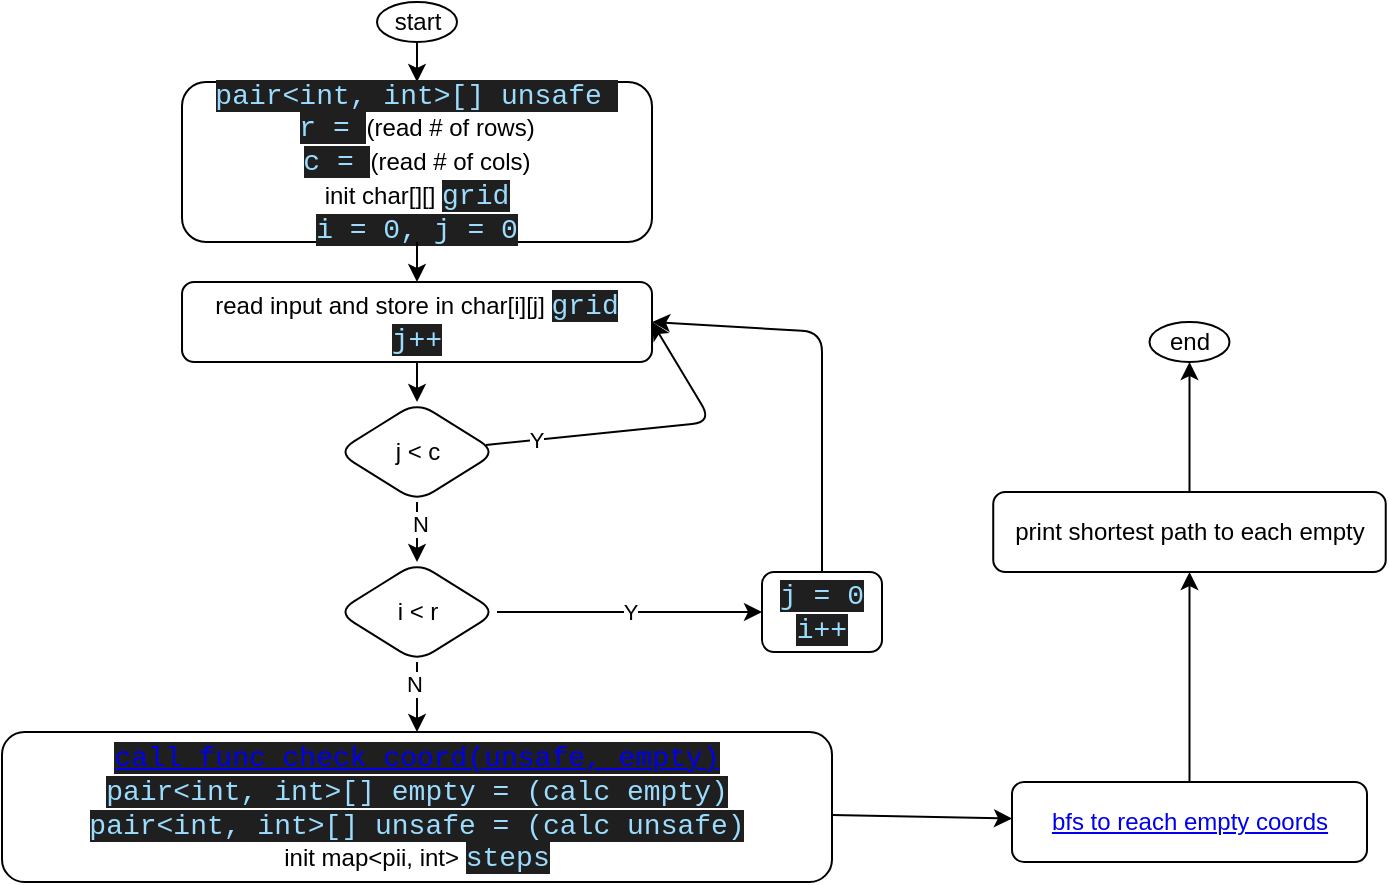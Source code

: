 <mxfile>
    <diagram id="UPTW6S9dqHJcLNoozvrJ" name="main">
        <mxGraphModel dx="729" dy="568" grid="1" gridSize="10" guides="1" tooltips="1" connect="1" arrows="1" fold="1" page="1" pageScale="1" pageWidth="850" pageHeight="1100" math="0" shadow="0">
            <root>
                <mxCell id="0"/>
                <mxCell id="1" parent="0"/>
                <mxCell id="bFVvXtpgS0MSezCc4s9v-5" value="" style="edgeStyle=none;html=1;" parent="1" source="2" target="bFVvXtpgS0MSezCc4s9v-4" edge="1">
                    <mxGeometry relative="1" as="geometry"/>
                </mxCell>
                <mxCell id="2" value="start" style="ellipse;whiteSpace=wrap;html=1;" parent="1" vertex="1">
                    <mxGeometry x="232.5" y="20" width="40" height="20" as="geometry"/>
                </mxCell>
                <mxCell id="c0LL561WGBZYWOj5mWlu-5" value="" style="edgeStyle=none;html=1;" parent="1" source="3" target="c0LL561WGBZYWOj5mWlu-4" edge="1">
                    <mxGeometry relative="1" as="geometry"/>
                </mxCell>
                <mxCell id="3" value="read input and store in char[i][j]&amp;nbsp;&lt;font face=&quot;Consolas, Courier New, monospace&quot; color=&quot;#9cdcfe&quot;&gt;&lt;span style=&quot;font-size: 14px; background-color: rgb(31, 31, 31);&quot;&gt;grid&lt;br&gt;&lt;/span&gt;&lt;/font&gt;&lt;font face=&quot;Consolas, Courier New, monospace&quot; color=&quot;#9cdcfe&quot;&gt;&lt;span style=&quot;font-size: 14px; background-color: rgb(31, 31, 31);&quot;&gt;j++&lt;br&gt;&lt;/span&gt;&lt;/font&gt;" style="rounded=1;whiteSpace=wrap;html=1;" parent="1" vertex="1">
                    <mxGeometry x="135.01" y="160" width="235" height="40" as="geometry"/>
                </mxCell>
                <mxCell id="c0LL561WGBZYWOj5mWlu-6" value="" style="edgeStyle=none;html=1;entryX=1;entryY=0.5;entryDx=0;entryDy=0;" parent="1" source="c0LL561WGBZYWOj5mWlu-4" target="3" edge="1">
                    <mxGeometry x="-0.003" relative="1" as="geometry">
                        <mxPoint x="330" y="245" as="targetPoint"/>
                        <Array as="points">
                            <mxPoint x="400" y="230"/>
                        </Array>
                        <mxPoint as="offset"/>
                    </mxGeometry>
                </mxCell>
                <mxCell id="bFVvXtpgS0MSezCc4s9v-18" value="Y" style="edgeLabel;html=1;align=center;verticalAlign=middle;resizable=0;points=[];" parent="c0LL561WGBZYWOj5mWlu-6" vertex="1" connectable="0">
                    <mxGeometry x="-0.713" relative="1" as="geometry">
                        <mxPoint as="offset"/>
                    </mxGeometry>
                </mxCell>
                <mxCell id="EZAyhClGzNnqPIjBJOYZ-5" style="edgeStyle=none;html=1;exitX=0.5;exitY=1;exitDx=0;exitDy=0;entryX=0.5;entryY=0;entryDx=0;entryDy=0;" parent="1" source="c0LL561WGBZYWOj5mWlu-4" target="bFVvXtpgS0MSezCc4s9v-10" edge="1">
                    <mxGeometry relative="1" as="geometry">
                        <mxPoint x="-210" y="403" as="targetPoint"/>
                    </mxGeometry>
                </mxCell>
                <mxCell id="EZAyhClGzNnqPIjBJOYZ-6" value="N" style="edgeLabel;html=1;align=center;verticalAlign=middle;resizable=0;points=[];" parent="EZAyhClGzNnqPIjBJOYZ-5" vertex="1" connectable="0">
                    <mxGeometry x="-0.31" y="1" relative="1" as="geometry">
                        <mxPoint as="offset"/>
                    </mxGeometry>
                </mxCell>
                <mxCell id="c0LL561WGBZYWOj5mWlu-4" value="j &amp;lt; c" style="rhombus;whiteSpace=wrap;html=1;rounded=1;" parent="1" vertex="1">
                    <mxGeometry x="212.51" y="220" width="80" height="50" as="geometry"/>
                </mxCell>
                <mxCell id="JW_lKBwu5eOluAX50DHN-5" value="" style="edgeStyle=none;html=1;" parent="1" source="c0LL561WGBZYWOj5mWlu-7" target="JW_lKBwu5eOluAX50DHN-4" edge="1">
                    <mxGeometry relative="1" as="geometry"/>
                </mxCell>
                <mxCell id="c0LL561WGBZYWOj5mWlu-7" value="&lt;a href=&quot;data:page/id,exw0cJiojUcFZKTGELBG&quot;&gt;bfs to reach empty coords&lt;/a&gt;" style="whiteSpace=wrap;html=1;rounded=1;" parent="1" vertex="1">
                    <mxGeometry x="550" y="410" width="177.5" height="40" as="geometry"/>
                </mxCell>
                <mxCell id="JW_lKBwu5eOluAX50DHN-7" value="" style="edgeStyle=none;html=1;" parent="1" source="JW_lKBwu5eOluAX50DHN-4" target="JW_lKBwu5eOluAX50DHN-6" edge="1">
                    <mxGeometry relative="1" as="geometry"/>
                </mxCell>
                <mxCell id="JW_lKBwu5eOluAX50DHN-4" value="print shortest path to each empty" style="whiteSpace=wrap;html=1;rounded=1;" parent="1" vertex="1">
                    <mxGeometry x="540.62" y="265" width="196.25" height="40" as="geometry"/>
                </mxCell>
                <mxCell id="JW_lKBwu5eOluAX50DHN-6" value="end" style="ellipse;whiteSpace=wrap;html=1;" parent="1" vertex="1">
                    <mxGeometry x="618.75" y="180" width="40" height="20" as="geometry"/>
                </mxCell>
                <mxCell id="EZAyhClGzNnqPIjBJOYZ-7" value="" style="edgeStyle=none;html=1;" parent="1" source="EZAyhClGzNnqPIjBJOYZ-4" target="c0LL561WGBZYWOj5mWlu-7" edge="1">
                    <mxGeometry relative="1" as="geometry"/>
                </mxCell>
                <mxCell id="EZAyhClGzNnqPIjBJOYZ-4" value="&lt;font color=&quot;#9cdcfe&quot; face=&quot;Consolas, Courier New, monospace&quot;&gt;&lt;span style=&quot;font-size: 14px; background-color: rgb(31, 31, 31);&quot;&gt;&lt;a href=&quot;data:page/id,GhlacwPBTZWq6XCJ96uC&quot;&gt;call func check_coord(unsafe, empty)&lt;/a&gt;&lt;br&gt;&lt;/span&gt;&lt;/font&gt;&lt;span style=&quot;color: rgb(156, 220, 254); font-family: Consolas, &amp;quot;Courier New&amp;quot;, monospace; font-size: 14px; background-color: rgb(31, 31, 31);&quot;&gt;pair&amp;lt;int, int&amp;gt;[] empty = (calc empty)&lt;br&gt;&lt;/span&gt;&lt;span style=&quot;color: rgb(156, 220, 254); font-family: Consolas, &amp;quot;Courier New&amp;quot;, monospace; font-size: 14px; background-color: rgb(31, 31, 31);&quot;&gt;pair&amp;lt;int, int&amp;gt;[] unsafe = (calc unsafe)&lt;br&gt;&lt;/span&gt;init map&amp;lt;pii, int&amp;gt;&amp;nbsp;&lt;font color=&quot;#9cdcfe&quot; face=&quot;Consolas, Courier New, monospace&quot;&gt;&lt;span style=&quot;font-size: 14px; background-color: rgb(31, 31, 31);&quot;&gt;steps&lt;br&gt;&lt;/span&gt;&lt;/font&gt;" style="rounded=1;whiteSpace=wrap;html=1;" parent="1" vertex="1">
                    <mxGeometry x="45" y="385" width="415" height="75" as="geometry"/>
                </mxCell>
                <mxCell id="bFVvXtpgS0MSezCc4s9v-7" value="" style="edgeStyle=none;html=1;" parent="1" source="bFVvXtpgS0MSezCc4s9v-4" edge="1">
                    <mxGeometry relative="1" as="geometry">
                        <mxPoint x="252.5" y="130" as="targetPoint"/>
                    </mxGeometry>
                </mxCell>
                <mxCell id="bFVvXtpgS0MSezCc4s9v-4" value="&lt;span style=&quot;color: rgb(156, 220, 254); font-family: Consolas, &amp;quot;Courier New&amp;quot;, monospace; font-size: 14px; background-color: rgb(31, 31, 31);&quot;&gt;pair&amp;lt;int, int&amp;gt;[] unsafe&amp;nbsp;&lt;/span&gt;&lt;font face=&quot;Consolas, Courier New, monospace&quot; color=&quot;#9cdcfe&quot;&gt;&lt;span style=&quot;font-size: 14px; background-color: rgb(31, 31, 31);&quot;&gt;&lt;br&gt;r = &lt;/span&gt;&lt;/font&gt;(read&amp;nbsp;# of rows)&lt;br&gt;&lt;font face=&quot;Consolas, Courier New, monospace&quot; color=&quot;#9cdcfe&quot;&gt;&lt;span style=&quot;font-size: 14px; background-color: rgb(31, 31, 31);&quot;&gt;c =&amp;nbsp;&lt;/span&gt;&lt;/font&gt;(read&amp;nbsp;# of cols)&lt;br&gt;init char[][]&amp;nbsp;&lt;font face=&quot;Consolas, Courier New, monospace&quot; color=&quot;#9cdcfe&quot;&gt;&lt;span style=&quot;font-size: 14px; background-color: rgb(31, 31, 31);&quot;&gt;grid&lt;br&gt;i = 0, j = 0&lt;br&gt;&lt;/span&gt;&lt;/font&gt;" style="rounded=1;whiteSpace=wrap;html=1;" parent="1" vertex="1">
                    <mxGeometry x="135" y="60" width="235" height="80" as="geometry"/>
                </mxCell>
                <mxCell id="bFVvXtpgS0MSezCc4s9v-9" style="edgeStyle=none;html=1;entryX=0.5;entryY=0;entryDx=0;entryDy=0;exitX=0.5;exitY=1;exitDx=0;exitDy=0;" parent="1" source="bFVvXtpgS0MSezCc4s9v-4" target="3" edge="1">
                    <mxGeometry relative="1" as="geometry">
                        <mxPoint x="260" y="140" as="sourcePoint"/>
                    </mxGeometry>
                </mxCell>
                <mxCell id="bFVvXtpgS0MSezCc4s9v-11" value="" style="edgeStyle=none;html=1;" parent="1" source="bFVvXtpgS0MSezCc4s9v-10" target="EZAyhClGzNnqPIjBJOYZ-4" edge="1">
                    <mxGeometry relative="1" as="geometry"/>
                </mxCell>
                <mxCell id="bFVvXtpgS0MSezCc4s9v-12" value="N" style="edgeLabel;html=1;align=center;verticalAlign=middle;resizable=0;points=[];" parent="bFVvXtpgS0MSezCc4s9v-11" vertex="1" connectable="0">
                    <mxGeometry x="-0.373" y="-2" relative="1" as="geometry">
                        <mxPoint as="offset"/>
                    </mxGeometry>
                </mxCell>
                <mxCell id="bFVvXtpgS0MSezCc4s9v-15" value="Y" style="edgeStyle=none;html=1;exitX=1;exitY=0.5;exitDx=0;exitDy=0;entryX=0;entryY=0.5;entryDx=0;entryDy=0;" parent="1" source="bFVvXtpgS0MSezCc4s9v-10" target="bFVvXtpgS0MSezCc4s9v-14" edge="1">
                    <mxGeometry relative="1" as="geometry"/>
                </mxCell>
                <mxCell id="bFVvXtpgS0MSezCc4s9v-10" value="i &amp;lt; r" style="rhombus;whiteSpace=wrap;html=1;rounded=1;" parent="1" vertex="1">
                    <mxGeometry x="212.5" y="300" width="80" height="50" as="geometry"/>
                </mxCell>
                <mxCell id="bFVvXtpgS0MSezCc4s9v-16" style="edgeStyle=none;html=1;exitX=0.5;exitY=0;exitDx=0;exitDy=0;entryX=1;entryY=0.5;entryDx=0;entryDy=0;" parent="1" source="bFVvXtpgS0MSezCc4s9v-14" target="3" edge="1">
                    <mxGeometry relative="1" as="geometry">
                        <Array as="points">
                            <mxPoint x="455" y="185"/>
                        </Array>
                    </mxGeometry>
                </mxCell>
                <mxCell id="bFVvXtpgS0MSezCc4s9v-14" value="&lt;font face=&quot;Consolas, Courier New, monospace&quot; color=&quot;#9cdcfe&quot;&gt;&lt;span style=&quot;font-size: 14px; background-color: rgb(31, 31, 31);&quot;&gt;j = 0&lt;br&gt;i++&lt;br&gt;&lt;/span&gt;&lt;/font&gt;" style="rounded=1;whiteSpace=wrap;html=1;" parent="1" vertex="1">
                    <mxGeometry x="425" y="305" width="60" height="40" as="geometry"/>
                </mxCell>
            </root>
        </mxGraphModel>
    </diagram>
    <diagram id="GhlacwPBTZWq6XCJ96uC" name="check coord">
        <mxGraphModel dx="969" dy="568" grid="1" gridSize="10" guides="1" tooltips="1" connect="1" arrows="1" fold="1" page="1" pageScale="1" pageWidth="850" pageHeight="1100" math="0" shadow="0">
            <root>
                <mxCell id="0"/>
                <mxCell id="1" parent="0"/>
                <mxCell id="FOW-EBMWewuLn3I29Yfm-2" value="N" style="edgeStyle=none;html=1;" parent="1" source="8Vcagk4aHcEJYm22lxQZ-2" target="FOW-EBMWewuLn3I29Yfm-1" edge="1">
                    <mxGeometry relative="1" as="geometry"/>
                </mxCell>
                <mxCell id="hkERN0Vq4kCe3dHId_bR-1" value="Y" style="edgeStyle=none;html=1;exitX=0.5;exitY=1;exitDx=0;exitDy=0;entryX=0.5;entryY=0;entryDx=0;entryDy=0;" parent="1" source="8Vcagk4aHcEJYm22lxQZ-2" target="SlpndpZCIre6hzSaFk6_-1" edge="1">
                    <mxGeometry relative="1" as="geometry"/>
                </mxCell>
                <mxCell id="8Vcagk4aHcEJYm22lxQZ-2" value="cur == ." style="rhombus;whiteSpace=wrap;html=1;" parent="1" vertex="1">
                    <mxGeometry x="320" y="165" width="90" height="50" as="geometry"/>
                </mxCell>
                <mxCell id="FOW-EBMWewuLn3I29Yfm-4" value="N" style="edgeStyle=none;html=1;" parent="1" source="FOW-EBMWewuLn3I29Yfm-1" target="FOW-EBMWewuLn3I29Yfm-3" edge="1">
                    <mxGeometry relative="1" as="geometry"/>
                </mxCell>
                <mxCell id="Uf5_s7yuBNhtxGD5x9IY-12" value="Y" style="edgeStyle=none;html=1;exitX=0.5;exitY=1;exitDx=0;exitDy=0;entryX=0.5;entryY=0;entryDx=0;entryDy=0;" parent="1" source="FOW-EBMWewuLn3I29Yfm-1" target="bzgRXWoDanG2AZp90ZtX-1" edge="1">
                    <mxGeometry relative="1" as="geometry">
                        <mxPoint x="475" y="555" as="targetPoint"/>
                    </mxGeometry>
                </mxCell>
                <mxCell id="FOW-EBMWewuLn3I29Yfm-1" value="cur == W" style="rhombus;whiteSpace=wrap;html=1;" parent="1" vertex="1">
                    <mxGeometry x="460" y="165" width="110" height="50" as="geometry"/>
                </mxCell>
                <mxCell id="Uf5_s7yuBNhtxGD5x9IY-13" style="edgeStyle=none;html=1;exitX=0.5;exitY=0;exitDx=0;exitDy=0;entryX=0;entryY=0.5;entryDx=0;entryDy=0;" parent="1" source="FOW-EBMWewuLn3I29Yfm-3" target="exBWjelymWXLfL3_rE9I-6" edge="1">
                    <mxGeometry relative="1" as="geometry">
                        <Array as="points">
                            <mxPoint x="675" y="195"/>
                            <mxPoint x="675" y="30"/>
                            <mxPoint x="130" y="30"/>
                            <mxPoint x="130" y="575"/>
                        </Array>
                    </mxGeometry>
                </mxCell>
                <mxCell id="Uf5_s7yuBNhtxGD5x9IY-14" value="Y" style="edgeLabel;html=1;align=center;verticalAlign=middle;resizable=0;points=[];" parent="Uf5_s7yuBNhtxGD5x9IY-13" vertex="1" connectable="0">
                    <mxGeometry x="-0.643" relative="1" as="geometry">
                        <mxPoint as="offset"/>
                    </mxGeometry>
                </mxCell>
                <mxCell id="PkFUEvDOMp-l3oNmthMz-3" value="N" style="edgeStyle=none;html=1;" parent="1" source="FOW-EBMWewuLn3I29Yfm-3" target="FOW-EBMWewuLn3I29Yfm-5" edge="1">
                    <mxGeometry relative="1" as="geometry"/>
                </mxCell>
                <mxCell id="FOW-EBMWewuLn3I29Yfm-3" value="cur == C" style="rhombus;whiteSpace=wrap;html=1;" parent="1" vertex="1">
                    <mxGeometry x="620" y="165" width="110" height="50" as="geometry"/>
                </mxCell>
                <mxCell id="Cxug61EuzjkWPXLp35lS-4" value="Y" style="edgeStyle=none;html=1;entryX=1;entryY=0.5;entryDx=0;entryDy=0;exitX=0.5;exitY=1;exitDx=0;exitDy=0;" parent="1" target="bzgRXWoDanG2AZp90ZtX-1" edge="1">
                    <mxGeometry relative="1" as="geometry">
                        <mxPoint x="675" y="245" as="sourcePoint"/>
                        <mxPoint x="530" y="525" as="targetPoint"/>
                        <Array as="points">
                            <mxPoint x="675" y="525"/>
                        </Array>
                    </mxGeometry>
                </mxCell>
                <mxCell id="FOW-EBMWewuLn3I29Yfm-5" value="cur == L/R/U/D" style="rhombus;whiteSpace=wrap;html=1;" parent="1" vertex="1">
                    <mxGeometry x="600" y="245" width="150" height="50" as="geometry"/>
                </mxCell>
                <mxCell id="Cxug61EuzjkWPXLp35lS-9" value="N" style="edgeStyle=none;html=1;" parent="1" source="Cxug61EuzjkWPXLp35lS-6" target="Cxug61EuzjkWPXLp35lS-8" edge="1">
                    <mxGeometry relative="1" as="geometry"/>
                </mxCell>
                <mxCell id="Uf5_s7yuBNhtxGD5x9IY-6" style="edgeStyle=none;html=1;exitX=0;exitY=0.5;exitDx=0;exitDy=0;entryX=0;entryY=0.5;entryDx=0;entryDy=0;" parent="1" source="Cxug61EuzjkWPXLp35lS-6" target="exBWjelymWXLfL3_rE9I-6" edge="1">
                    <mxGeometry relative="1" as="geometry">
                        <Array as="points">
                            <mxPoint x="130" y="310"/>
                            <mxPoint x="130" y="525"/>
                        </Array>
                    </mxGeometry>
                </mxCell>
                <mxCell id="Uf5_s7yuBNhtxGD5x9IY-8" value="Y" style="edgeLabel;html=1;align=center;verticalAlign=middle;resizable=0;points=[];" parent="Uf5_s7yuBNhtxGD5x9IY-6" vertex="1" connectable="0">
                    <mxGeometry x="-0.722" y="1" relative="1" as="geometry">
                        <mxPoint as="offset"/>
                    </mxGeometry>
                </mxCell>
                <mxCell id="Cxug61EuzjkWPXLp35lS-6" value="adj coord == C" style="rhombus;whiteSpace=wrap;html=1;" parent="1" vertex="1">
                    <mxGeometry x="310" y="285" width="110" height="50" as="geometry"/>
                </mxCell>
                <mxCell id="exBWjelymWXLfL3_rE9I-3" value="" style="edgeStyle=none;html=1;" parent="1" source="Cxug61EuzjkWPXLp35lS-8" target="exBWjelymWXLfL3_rE9I-2" edge="1">
                    <mxGeometry relative="1" as="geometry"/>
                </mxCell>
                <mxCell id="exBWjelymWXLfL3_rE9I-4" value="Y" style="edgeLabel;html=1;align=center;verticalAlign=middle;resizable=0;points=[];" parent="exBWjelymWXLfL3_rE9I-3" vertex="1" connectable="0">
                    <mxGeometry x="-0.425" relative="1" as="geometry">
                        <mxPoint as="offset"/>
                    </mxGeometry>
                </mxCell>
                <mxCell id="Uf5_s7yuBNhtxGD5x9IY-10" style="edgeStyle=none;html=1;exitX=0.5;exitY=1;exitDx=0;exitDy=0;entryX=0;entryY=0.5;entryDx=0;entryDy=0;" parent="1" source="Cxug61EuzjkWPXLp35lS-8" target="bzgRXWoDanG2AZp90ZtX-1" edge="1">
                    <mxGeometry relative="1" as="geometry">
                        <mxPoint x="420" y="525" as="targetPoint"/>
                    </mxGeometry>
                </mxCell>
                <mxCell id="Uf5_s7yuBNhtxGD5x9IY-11" value="N" style="edgeLabel;html=1;align=center;verticalAlign=middle;resizable=0;points=[];" parent="Uf5_s7yuBNhtxGD5x9IY-10" vertex="1" connectable="0">
                    <mxGeometry x="-0.421" relative="1" as="geometry">
                        <mxPoint as="offset"/>
                    </mxGeometry>
                </mxCell>
                <mxCell id="Cxug61EuzjkWPXLp35lS-8" value="adj coord == L/R/U/D" style="rhombus;whiteSpace=wrap;html=1;" parent="1" vertex="1">
                    <mxGeometry x="360" y="345" width="120" height="50" as="geometry"/>
                </mxCell>
                <mxCell id="Uf5_s7yuBNhtxGD5x9IY-5" value="Y" style="edgeStyle=none;html=1;" parent="1" source="exBWjelymWXLfL3_rE9I-2" target="exBWjelymWXLfL3_rE9I-6" edge="1">
                    <mxGeometry relative="1" as="geometry"/>
                </mxCell>
                <mxCell id="Uf5_s7yuBNhtxGD5x9IY-15" style="edgeStyle=none;html=1;exitX=0.5;exitY=1;exitDx=0;exitDy=0;entryX=0;entryY=0.5;entryDx=0;entryDy=0;" parent="1" source="exBWjelymWXLfL3_rE9I-2" target="bzgRXWoDanG2AZp90ZtX-1" edge="1">
                    <mxGeometry relative="1" as="geometry">
                        <mxPoint x="420" y="525" as="targetPoint"/>
                    </mxGeometry>
                </mxCell>
                <mxCell id="Uf5_s7yuBNhtxGD5x9IY-16" value="N" style="edgeLabel;html=1;align=center;verticalAlign=middle;resizable=0;points=[];" parent="Uf5_s7yuBNhtxGD5x9IY-15" vertex="1" connectable="0">
                    <mxGeometry x="-0.196" y="-4" relative="1" as="geometry">
                        <mxPoint as="offset"/>
                    </mxGeometry>
                </mxCell>
                <mxCell id="exBWjelymWXLfL3_rE9I-2" value="adj of adj == C" style="rhombus;whiteSpace=wrap;html=1;" parent="1" vertex="1">
                    <mxGeometry x="190" y="345" width="120" height="50" as="geometry"/>
                </mxCell>
                <mxCell id="Uf5_s7yuBNhtxGD5x9IY-9" style="edgeStyle=none;html=1;exitX=1;exitY=0.5;exitDx=0;exitDy=0;entryX=0;entryY=0.5;entryDx=0;entryDy=0;" parent="1" source="exBWjelymWXLfL3_rE9I-6" target="bzgRXWoDanG2AZp90ZtX-1" edge="1">
                    <mxGeometry relative="1" as="geometry">
                        <mxPoint x="420" y="525" as="targetPoint"/>
                    </mxGeometry>
                </mxCell>
                <mxCell id="exBWjelymWXLfL3_rE9I-6" value="append cur to&amp;nbsp;&lt;span style=&quot;color: rgb(156, 220, 254); font-family: Consolas, &amp;quot;Courier New&amp;quot;, monospace; font-size: 14px; background-color: rgb(31, 31, 31);&quot;&gt;unsafe&amp;nbsp;&lt;/span&gt;" style="rounded=1;whiteSpace=wrap;html=1;" parent="1" vertex="1">
                    <mxGeometry x="195" y="505" width="110" height="40" as="geometry"/>
                </mxCell>
                <mxCell id="hkERN0Vq4kCe3dHId_bR-3" style="edgeStyle=none;html=1;exitX=0.5;exitY=1;exitDx=0;exitDy=0;entryX=0.5;entryY=0;entryDx=0;entryDy=0;" parent="1" source="SlpndpZCIre6hzSaFk6_-1" target="Cxug61EuzjkWPXLp35lS-6" edge="1">
                    <mxGeometry relative="1" as="geometry"/>
                </mxCell>
                <mxCell id="SlpndpZCIre6hzSaFk6_-1" value="append cur to&amp;nbsp;&lt;span style=&quot;color: rgb(156, 220, 254); font-family: Consolas, &amp;quot;Courier New&amp;quot;, monospace; font-size: 14px; background-color: rgb(31, 31, 31);&quot;&gt;empty&lt;/span&gt;" style="rounded=1;whiteSpace=wrap;html=1;" parent="1" vertex="1">
                    <mxGeometry x="290" y="245" width="150" height="20" as="geometry"/>
                </mxCell>
                <mxCell id="WptWVoQgSgJDhWzJ4KrU-1" value="" style="edgeStyle=none;html=1;entryX=0.5;entryY=0;entryDx=0;entryDy=0;" parent="1" source="4mv3AuAZ1rkM-hVNd8-Z-1" target="PkFUEvDOMp-l3oNmthMz-1" edge="1">
                    <mxGeometry relative="1" as="geometry"/>
                </mxCell>
                <mxCell id="4mv3AuAZ1rkM-hVNd8-Z-1" value="i = 0, j = 0" style="rounded=1;whiteSpace=wrap;html=1;" parent="1" vertex="1">
                    <mxGeometry x="290" y="70" width="150" height="20" as="geometry"/>
                </mxCell>
                <UserObject label="bfs" link="data:page/id,exw0cJiojUcFZKTGELBG" id="E22nORARi4U6tbtVc-N--3">
                    <mxCell style="fontColor=#0000EE;fontStyle=4;rounded=1;overflow=hidden;spacing=10;" parent="1" vertex="1">
                        <mxGeometry x="360" y="700" width="130" height="40" as="geometry"/>
                    </mxCell>
                </UserObject>
                <mxCell id="u6IvMaL8q_sZyNkgMck_-3" value="Y" style="edgeStyle=none;html=1;exitX=0.5;exitY=1;exitDx=0;exitDy=0;entryX=0.5;entryY=0;entryDx=0;entryDy=0;" parent="1" source="bzgRXWoDanG2AZp90ZtX-1" target="u6IvMaL8q_sZyNkgMck_-1" edge="1">
                    <mxGeometry relative="1" as="geometry"/>
                </mxCell>
                <mxCell id="O0nvntULEEidwVMk7ZFM-2" value="N" style="edgeStyle=none;html=1;exitX=0.5;exitY=1;exitDx=0;exitDy=0;entryX=0.5;entryY=0;entryDx=0;entryDy=0;" parent="1" source="bzgRXWoDanG2AZp90ZtX-1" target="O0nvntULEEidwVMk7ZFM-1" edge="1">
                    <mxGeometry relative="1" as="geometry"/>
                </mxCell>
                <mxCell id="bzgRXWoDanG2AZp90ZtX-1" value="j &amp;lt; c" style="rhombus;whiteSpace=wrap;html=1;" parent="1" vertex="1">
                    <mxGeometry x="420" y="500" width="120" height="50" as="geometry"/>
                </mxCell>
                <mxCell id="V14JUmso02onktKK-B8T-1" style="edgeStyle=none;html=1;exitX=1;exitY=0.5;exitDx=0;exitDy=0;entryX=1;entryY=0.5;entryDx=0;entryDy=0;" parent="1" source="u6IvMaL8q_sZyNkgMck_-1" target="PkFUEvDOMp-l3oNmthMz-1" edge="1">
                    <mxGeometry relative="1" as="geometry">
                        <Array as="points">
                            <mxPoint x="790" y="580"/>
                            <mxPoint x="790" y="130"/>
                        </Array>
                    </mxGeometry>
                </mxCell>
                <mxCell id="u6IvMaL8q_sZyNkgMck_-1" value="j++" style="rounded=1;whiteSpace=wrap;html=1;" parent="1" vertex="1">
                    <mxGeometry x="535" y="570" width="60" height="20" as="geometry"/>
                </mxCell>
                <mxCell id="PkFUEvDOMp-l3oNmthMz-2" value="" style="edgeStyle=none;html=1;" parent="1" source="PkFUEvDOMp-l3oNmthMz-1" target="8Vcagk4aHcEJYm22lxQZ-2" edge="1">
                    <mxGeometry relative="1" as="geometry"/>
                </mxCell>
                <mxCell id="PkFUEvDOMp-l3oNmthMz-1" value="cur = grid[i][j]" style="rounded=1;whiteSpace=wrap;html=1;" parent="1" vertex="1">
                    <mxGeometry x="290" y="120" width="150" height="20" as="geometry"/>
                </mxCell>
                <mxCell id="u8DtSAzYSopMBix8KpJR-1" value="Y" style="edgeStyle=none;html=1;exitX=1;exitY=0.5;exitDx=0;exitDy=0;entryX=0;entryY=0.5;entryDx=0;entryDy=0;" parent="1" source="O0nvntULEEidwVMk7ZFM-1" target="7hnNd4Lh2cMCEutVMPLg-1" edge="1">
                    <mxGeometry relative="1" as="geometry"/>
                </mxCell>
                <mxCell id="bmkvgk2F-zJINXcoZUZu-1" value="N" style="edgeStyle=none;html=1;exitX=0.5;exitY=1;exitDx=0;exitDy=0;entryX=0.5;entryY=0;entryDx=0;entryDy=0;" parent="1" source="O0nvntULEEidwVMk7ZFM-1" target="E22nORARi4U6tbtVc-N--3" edge="1">
                    <mxGeometry relative="1" as="geometry"/>
                </mxCell>
                <mxCell id="O0nvntULEEidwVMk7ZFM-1" value="i &amp;lt; r" style="rhombus;whiteSpace=wrap;html=1;" parent="1" vertex="1">
                    <mxGeometry x="385" y="610" width="80" height="30" as="geometry"/>
                </mxCell>
                <mxCell id="bmkvgk2F-zJINXcoZUZu-2" style="edgeStyle=none;html=1;exitX=1;exitY=0.5;exitDx=0;exitDy=0;entryX=1;entryY=0.5;entryDx=0;entryDy=0;" parent="1" source="7hnNd4Lh2cMCEutVMPLg-1" target="PkFUEvDOMp-l3oNmthMz-1" edge="1">
                    <mxGeometry relative="1" as="geometry">
                        <Array as="points">
                            <mxPoint x="790" y="625"/>
                            <mxPoint x="790" y="130"/>
                        </Array>
                    </mxGeometry>
                </mxCell>
                <mxCell id="7hnNd4Lh2cMCEutVMPLg-1" value="j = 0&lt;br&gt;i++" style="rounded=1;whiteSpace=wrap;html=1;" parent="1" vertex="1">
                    <mxGeometry x="510" y="605" width="110" height="40" as="geometry"/>
                </mxCell>
            </root>
        </mxGraphModel>
    </diagram>
    <diagram id="exw0cJiojUcFZKTGELBG" name="bfs">
        <mxGraphModel dx="969" dy="568" grid="1" gridSize="10" guides="1" tooltips="1" connect="1" arrows="1" fold="1" page="1" pageScale="1" pageWidth="850" pageHeight="1100" math="0" shadow="0">
            <root>
                <mxCell id="0"/>
                <mxCell id="1" parent="0"/>
                <mxCell id="blh4HN7pNjQ5tAmzKzGm-2" value="" style="edgeStyle=none;html=1;" parent="1" source="dP9iakNzCBk9TDKI2QXH-1" target="blh4HN7pNjQ5tAmzKzGm-1" edge="1">
                    <mxGeometry relative="1" as="geometry"/>
                </mxCell>
                <mxCell id="dP9iakNzCBk9TDKI2QXH-1" value="int &lt;font face=&quot;Consolas, Courier New, monospace&quot; color=&quot;#9cdcfe&quot;&gt;&lt;span style=&quot;font-size: 14px; background-color: rgb(31, 31, 31);&quot;&gt;n&lt;/span&gt;&lt;/font&gt;&amp;nbsp;= 1&lt;br&gt;pair&amp;lt;int, int&amp;gt; &lt;font face=&quot;Consolas, Courier New, monospace&quot; color=&quot;#9cdcfe&quot;&gt;&lt;span style=&quot;font-size: 14px; background-color: rgb(31, 31, 31);&quot;&gt;cur&amp;nbsp;&lt;/span&gt;&lt;/font&gt;= coords of &quot;S&quot;&lt;br&gt;int reached = 0&lt;br&gt;int dir = 0" style="rounded=1;whiteSpace=wrap;html=1;" parent="1" vertex="1">
                    <mxGeometry x="250" y="50" width="210" height="70" as="geometry"/>
                </mxCell>
                <mxCell id="5j1BeQkgZ4wdjkacRHqK-2" value="" style="edgeStyle=none;html=1;" parent="1" source="blh4HN7pNjQ5tAmzKzGm-1" target="5j1BeQkgZ4wdjkacRHqK-1" edge="1">
                    <mxGeometry relative="1" as="geometry"/>
                </mxCell>
                <mxCell id="blh4HN7pNjQ5tAmzKzGm-1" value="get adj coords" style="rounded=1;whiteSpace=wrap;html=1;" parent="1" vertex="1">
                    <mxGeometry x="300" y="150" width="110" height="30" as="geometry"/>
                </mxCell>
                <mxCell id="2-PfPxsg815WPT5x_MC0-2" value="N" style="edgeStyle=none;html=1;" parent="1" source="5j1BeQkgZ4wdjkacRHqK-1" target="2-PfPxsg815WPT5x_MC0-1" edge="1">
                    <mxGeometry relative="1" as="geometry"/>
                </mxCell>
                <mxCell id="MqLmK13QIkDrJj-OIAb3-1" style="edgeStyle=none;html=1;exitX=0.074;exitY=0.527;exitDx=0;exitDy=0;entryX=1;entryY=0.5;entryDx=0;entryDy=0;exitPerimeter=0;" parent="1" source="5j1BeQkgZ4wdjkacRHqK-1" target="1OblNu7V59Gssfzf7GvD-7" edge="1">
                    <mxGeometry relative="1" as="geometry">
                        <Array as="points"/>
                    </mxGeometry>
                </mxCell>
                <mxCell id="MqLmK13QIkDrJj-OIAb3-2" value="Y" style="edgeLabel;html=1;align=center;verticalAlign=middle;resizable=0;points=[];" parent="MqLmK13QIkDrJj-OIAb3-1" vertex="1" connectable="0">
                    <mxGeometry x="-0.7" y="-2" relative="1" as="geometry">
                        <mxPoint as="offset"/>
                    </mxGeometry>
                </mxCell>
                <mxCell id="5j1BeQkgZ4wdjkacRHqK-1" value="coord in&amp;nbsp;&lt;span style=&quot;color: rgb(156, 220, 254); font-family: Consolas, &amp;quot;Courier New&amp;quot;, monospace; font-size: 14px; background-color: rgb(31, 31, 31);&quot;&gt;unsafe&amp;nbsp;&lt;/span&gt;" style="rhombus;whiteSpace=wrap;html=1;rounded=1;" parent="1" vertex="1">
                    <mxGeometry x="285" y="210" width="140" height="50" as="geometry"/>
                </mxCell>
                <mxCell id="-F3fgQzvmbLC4suV0fJG-3" value="" style="edgeStyle=none;html=1;" parent="1" source="2-PfPxsg815WPT5x_MC0-1" target="-F3fgQzvmbLC4suV0fJG-2" edge="1">
                    <mxGeometry relative="1" as="geometry"/>
                </mxCell>
                <mxCell id="2-PfPxsg815WPT5x_MC0-1" value="&lt;span style=&quot;color: rgb(156, 220, 254); font-family: Consolas, &amp;quot;Courier New&amp;quot;, monospace; font-size: 14px; background-color: rgb(31, 31, 31);&quot;&gt;cur&lt;/span&gt;&amp;nbsp;= coord&lt;br&gt;dir = 0" style="whiteSpace=wrap;html=1;rounded=1;" parent="1" vertex="1">
                    <mxGeometry x="307.5" y="300" width="95" height="35" as="geometry"/>
                </mxCell>
                <mxCell id="-F3fgQzvmbLC4suV0fJG-8" value="Y" style="edgeStyle=none;html=1;" parent="1" source="-F3fgQzvmbLC4suV0fJG-2" target="-F3fgQzvmbLC4suV0fJG-7" edge="1">
                    <mxGeometry relative="1" as="geometry"/>
                </mxCell>
                <mxCell id="G9wV8OoobyUapjJJTP22-2" style="edgeStyle=none;html=1;exitX=0.955;exitY=0.473;exitDx=0;exitDy=0;entryX=0.5;entryY=1;entryDx=0;entryDy=0;exitPerimeter=0;" parent="1" source="-F3fgQzvmbLC4suV0fJG-2" target="1OblNu7V59Gssfzf7GvD-1" edge="1">
                    <mxGeometry relative="1" as="geometry"/>
                </mxCell>
                <mxCell id="G9wV8OoobyUapjJJTP22-4" value="N" style="edgeLabel;html=1;align=center;verticalAlign=middle;resizable=0;points=[];" parent="G9wV8OoobyUapjJJTP22-2" vertex="1" connectable="0">
                    <mxGeometry x="-0.403" y="-3" relative="1" as="geometry">
                        <mxPoint as="offset"/>
                    </mxGeometry>
                </mxCell>
                <mxCell id="-F3fgQzvmbLC4suV0fJG-2" value="cur == ." style="rhombus;whiteSpace=wrap;html=1;rounded=1;" parent="1" vertex="1">
                    <mxGeometry x="285" y="370" width="140" height="50" as="geometry"/>
                </mxCell>
                <mxCell id="5suyQva4t8-gxuQCistN-3" style="edgeStyle=none;html=1;exitX=1;exitY=0.5;exitDx=0;exitDy=0;entryX=0.5;entryY=1;entryDx=0;entryDy=0;" parent="1" source="-F3fgQzvmbLC4suV0fJG-7" target="1OblNu7V59Gssfzf7GvD-1" edge="1">
                    <mxGeometry relative="1" as="geometry">
                        <mxPoint x="660" y="450" as="targetPoint"/>
                        <Array as="points">
                            <mxPoint x="530" y="465"/>
                        </Array>
                    </mxGeometry>
                </mxCell>
                <mxCell id="-F3fgQzvmbLC4suV0fJG-7" value="steps[cur] = n&lt;br&gt;reached++" style="rounded=1;whiteSpace=wrap;html=1;" parent="1" vertex="1">
                    <mxGeometry x="295" y="450" width="120" height="40" as="geometry"/>
                </mxCell>
                <mxCell id="5suyQva4t8-gxuQCistN-6" value="N" style="edgeStyle=none;html=1;" parent="1" source="5suyQva4t8-gxuQCistN-5" target="blh4HN7pNjQ5tAmzKzGm-1" edge="1">
                    <mxGeometry relative="1" as="geometry"/>
                </mxCell>
                <mxCell id="5suyQva4t8-gxuQCistN-10" value="Y" style="edgeStyle=none;html=1;" parent="1" source="5suyQva4t8-gxuQCistN-5" target="5suyQva4t8-gxuQCistN-9" edge="1">
                    <mxGeometry relative="1" as="geometry"/>
                </mxCell>
                <mxCell id="5suyQva4t8-gxuQCistN-5" value="reached = empty.size()" style="rhombus;whiteSpace=wrap;html=1;rounded=1;" parent="1" vertex="1">
                    <mxGeometry x="450" y="140" width="160" height="50" as="geometry"/>
                </mxCell>
                <UserObject label="main" link="data:page/id,UPTW6S9dqHJcLNoozvrJ" id="5suyQva4t8-gxuQCistN-9">
                    <mxCell style="fontColor=#0000EE;fontStyle=4;rounded=1;overflow=hidden;spacing=10;" parent="1" vertex="1">
                        <mxGeometry x="660" y="145" width="70" height="40" as="geometry"/>
                    </mxCell>
                </UserObject>
                <mxCell id="1OblNu7V59Gssfzf7GvD-3" style="edgeStyle=none;html=1;exitX=0.5;exitY=0;exitDx=0;exitDy=0;entryX=0.5;entryY=1;entryDx=0;entryDy=0;" parent="1" source="1OblNu7V59Gssfzf7GvD-1" target="5suyQva4t8-gxuQCistN-5" edge="1">
                    <mxGeometry relative="1" as="geometry"/>
                </mxCell>
                <mxCell id="1OblNu7V59Gssfzf7GvD-1" value="&lt;font face=&quot;Consolas, Courier New, monospace&quot; color=&quot;#9cdcfe&quot;&gt;&lt;span style=&quot;font-size: 14px; background-color: rgb(31, 31, 31);&quot;&gt;n++&lt;/span&gt;&lt;/font&gt;" style="whiteSpace=wrap;html=1;rounded=1;" parent="1" vertex="1">
                    <mxGeometry x="482.5" y="260" width="95" height="35" as="geometry"/>
                </mxCell>
                <mxCell id="1OblNu7V59Gssfzf7GvD-8" value="N" style="edgeStyle=none;html=1;exitX=0.5;exitY=0;exitDx=0;exitDy=0;entryX=0;entryY=0.5;entryDx=0;entryDy=0;" parent="1" source="1OblNu7V59Gssfzf7GvD-7" target="blh4HN7pNjQ5tAmzKzGm-1" edge="1">
                    <mxGeometry relative="1" as="geometry"/>
                </mxCell>
                <mxCell id="1OblNu7V59Gssfzf7GvD-9" style="edgeStyle=none;html=1;exitX=0.5;exitY=1;exitDx=0;exitDy=0;entryX=0.5;entryY=0;entryDx=0;entryDy=0;" parent="1" source="1OblNu7V59Gssfzf7GvD-7" target="1OblNu7V59Gssfzf7GvD-11" edge="1">
                    <mxGeometry relative="1" as="geometry">
                        <Array as="points"/>
                    </mxGeometry>
                </mxCell>
                <mxCell id="1OblNu7V59Gssfzf7GvD-10" value="Y" style="edgeLabel;html=1;align=center;verticalAlign=middle;resizable=0;points=[];" parent="1OblNu7V59Gssfzf7GvD-9" vertex="1" connectable="0">
                    <mxGeometry x="-0.872" y="-1" relative="1" as="geometry">
                        <mxPoint as="offset"/>
                    </mxGeometry>
                </mxCell>
                <mxCell id="1OblNu7V59Gssfzf7GvD-7" value="all adj checked" style="rhombus;whiteSpace=wrap;html=1;rounded=1;" parent="1" vertex="1">
                    <mxGeometry x="90" y="190" width="140" height="50" as="geometry"/>
                </mxCell>
                <mxCell id="1OblNu7V59Gssfzf7GvD-12" style="edgeStyle=none;html=1;exitX=0.5;exitY=1;exitDx=0;exitDy=0;entryX=0.5;entryY=1;entryDx=0;entryDy=0;" parent="1" source="1OblNu7V59Gssfzf7GvD-11" target="5suyQva4t8-gxuQCistN-9" edge="1">
                    <mxGeometry relative="1" as="geometry">
                        <Array as="points">
                            <mxPoint x="160" y="510"/>
                            <mxPoint x="695" y="510"/>
                        </Array>
                    </mxGeometry>
                </mxCell>
                <mxCell id="1OblNu7V59Gssfzf7GvD-11" value="steps[cur] = -1" style="rounded=1;whiteSpace=wrap;html=1;" parent="1" vertex="1">
                    <mxGeometry x="105" y="340" width="110" height="30" as="geometry"/>
                </mxCell>
            </root>
        </mxGraphModel>
    </diagram>
</mxfile>